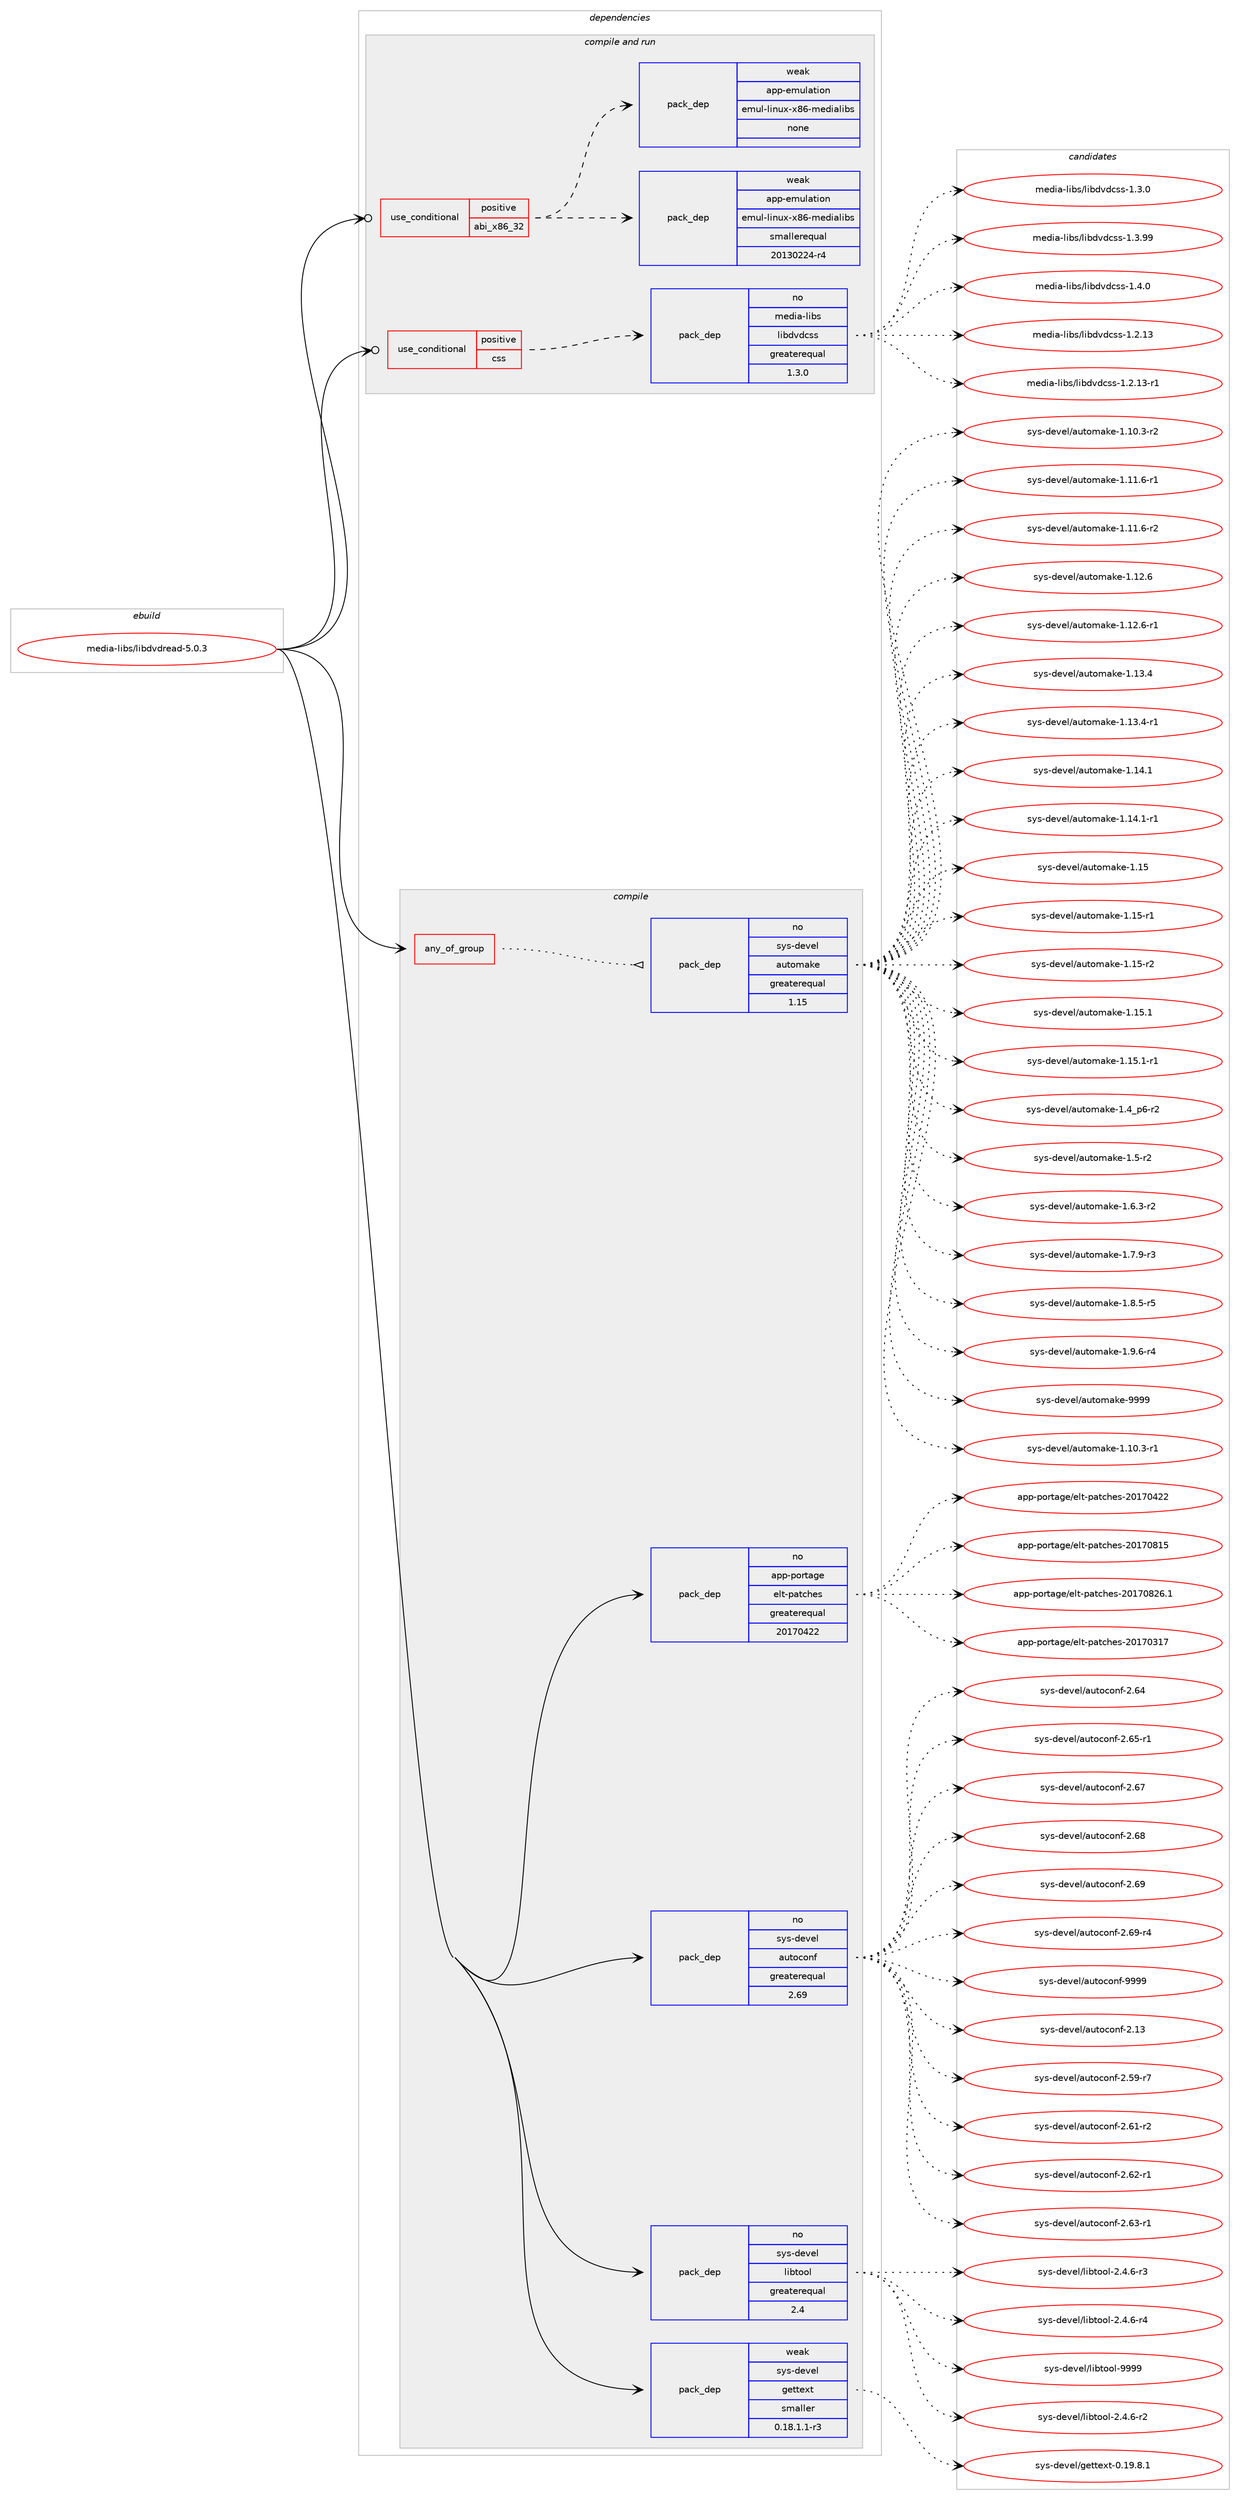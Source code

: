 digraph prolog {

# *************
# Graph options
# *************

newrank=true;
concentrate=true;
compound=true;
graph [rankdir=LR,fontname=Helvetica,fontsize=10,ranksep=1.5];#, ranksep=2.5, nodesep=0.2];
edge  [arrowhead=vee];
node  [fontname=Helvetica,fontsize=10];

# **********
# The ebuild
# **********

subgraph cluster_leftcol {
color=gray;
rank=same;
label=<<i>ebuild</i>>;
id [label="media-libs/libdvdread-5.0.3", color=red, width=4, href="../media-libs/libdvdread-5.0.3.svg"];
}

# ****************
# The dependencies
# ****************

subgraph cluster_midcol {
color=gray;
label=<<i>dependencies</i>>;
subgraph cluster_compile {
fillcolor="#eeeeee";
style=filled;
label=<<i>compile</i>>;
subgraph any5491 {
dependency363307 [label=<<TABLE BORDER="0" CELLBORDER="1" CELLSPACING="0" CELLPADDING="4"><TR><TD CELLPADDING="10">any_of_group</TD></TR></TABLE>>, shape=none, color=red];subgraph pack268063 {
dependency363308 [label=<<TABLE BORDER="0" CELLBORDER="1" CELLSPACING="0" CELLPADDING="4" WIDTH="220"><TR><TD ROWSPAN="6" CELLPADDING="30">pack_dep</TD></TR><TR><TD WIDTH="110">no</TD></TR><TR><TD>sys-devel</TD></TR><TR><TD>automake</TD></TR><TR><TD>greaterequal</TD></TR><TR><TD>1.15</TD></TR></TABLE>>, shape=none, color=blue];
}
dependency363307:e -> dependency363308:w [weight=20,style="dotted",arrowhead="oinv"];
}
id:e -> dependency363307:w [weight=20,style="solid",arrowhead="vee"];
subgraph pack268064 {
dependency363309 [label=<<TABLE BORDER="0" CELLBORDER="1" CELLSPACING="0" CELLPADDING="4" WIDTH="220"><TR><TD ROWSPAN="6" CELLPADDING="30">pack_dep</TD></TR><TR><TD WIDTH="110">no</TD></TR><TR><TD>app-portage</TD></TR><TR><TD>elt-patches</TD></TR><TR><TD>greaterequal</TD></TR><TR><TD>20170422</TD></TR></TABLE>>, shape=none, color=blue];
}
id:e -> dependency363309:w [weight=20,style="solid",arrowhead="vee"];
subgraph pack268065 {
dependency363310 [label=<<TABLE BORDER="0" CELLBORDER="1" CELLSPACING="0" CELLPADDING="4" WIDTH="220"><TR><TD ROWSPAN="6" CELLPADDING="30">pack_dep</TD></TR><TR><TD WIDTH="110">no</TD></TR><TR><TD>sys-devel</TD></TR><TR><TD>autoconf</TD></TR><TR><TD>greaterequal</TD></TR><TR><TD>2.69</TD></TR></TABLE>>, shape=none, color=blue];
}
id:e -> dependency363310:w [weight=20,style="solid",arrowhead="vee"];
subgraph pack268066 {
dependency363311 [label=<<TABLE BORDER="0" CELLBORDER="1" CELLSPACING="0" CELLPADDING="4" WIDTH="220"><TR><TD ROWSPAN="6" CELLPADDING="30">pack_dep</TD></TR><TR><TD WIDTH="110">no</TD></TR><TR><TD>sys-devel</TD></TR><TR><TD>libtool</TD></TR><TR><TD>greaterequal</TD></TR><TR><TD>2.4</TD></TR></TABLE>>, shape=none, color=blue];
}
id:e -> dependency363311:w [weight=20,style="solid",arrowhead="vee"];
subgraph pack268067 {
dependency363312 [label=<<TABLE BORDER="0" CELLBORDER="1" CELLSPACING="0" CELLPADDING="4" WIDTH="220"><TR><TD ROWSPAN="6" CELLPADDING="30">pack_dep</TD></TR><TR><TD WIDTH="110">weak</TD></TR><TR><TD>sys-devel</TD></TR><TR><TD>gettext</TD></TR><TR><TD>smaller</TD></TR><TR><TD>0.18.1.1-r3</TD></TR></TABLE>>, shape=none, color=blue];
}
id:e -> dependency363312:w [weight=20,style="solid",arrowhead="vee"];
}
subgraph cluster_compileandrun {
fillcolor="#eeeeee";
style=filled;
label=<<i>compile and run</i>>;
subgraph cond89615 {
dependency363313 [label=<<TABLE BORDER="0" CELLBORDER="1" CELLSPACING="0" CELLPADDING="4"><TR><TD ROWSPAN="3" CELLPADDING="10">use_conditional</TD></TR><TR><TD>positive</TD></TR><TR><TD>abi_x86_32</TD></TR></TABLE>>, shape=none, color=red];
subgraph pack268068 {
dependency363314 [label=<<TABLE BORDER="0" CELLBORDER="1" CELLSPACING="0" CELLPADDING="4" WIDTH="220"><TR><TD ROWSPAN="6" CELLPADDING="30">pack_dep</TD></TR><TR><TD WIDTH="110">weak</TD></TR><TR><TD>app-emulation</TD></TR><TR><TD>emul-linux-x86-medialibs</TD></TR><TR><TD>smallerequal</TD></TR><TR><TD>20130224-r4</TD></TR></TABLE>>, shape=none, color=blue];
}
dependency363313:e -> dependency363314:w [weight=20,style="dashed",arrowhead="vee"];
subgraph pack268069 {
dependency363315 [label=<<TABLE BORDER="0" CELLBORDER="1" CELLSPACING="0" CELLPADDING="4" WIDTH="220"><TR><TD ROWSPAN="6" CELLPADDING="30">pack_dep</TD></TR><TR><TD WIDTH="110">weak</TD></TR><TR><TD>app-emulation</TD></TR><TR><TD>emul-linux-x86-medialibs</TD></TR><TR><TD>none</TD></TR><TR><TD></TD></TR></TABLE>>, shape=none, color=blue];
}
dependency363313:e -> dependency363315:w [weight=20,style="dashed",arrowhead="vee"];
}
id:e -> dependency363313:w [weight=20,style="solid",arrowhead="odotvee"];
subgraph cond89616 {
dependency363316 [label=<<TABLE BORDER="0" CELLBORDER="1" CELLSPACING="0" CELLPADDING="4"><TR><TD ROWSPAN="3" CELLPADDING="10">use_conditional</TD></TR><TR><TD>positive</TD></TR><TR><TD>css</TD></TR></TABLE>>, shape=none, color=red];
subgraph pack268070 {
dependency363317 [label=<<TABLE BORDER="0" CELLBORDER="1" CELLSPACING="0" CELLPADDING="4" WIDTH="220"><TR><TD ROWSPAN="6" CELLPADDING="30">pack_dep</TD></TR><TR><TD WIDTH="110">no</TD></TR><TR><TD>media-libs</TD></TR><TR><TD>libdvdcss</TD></TR><TR><TD>greaterequal</TD></TR><TR><TD>1.3.0</TD></TR></TABLE>>, shape=none, color=blue];
}
dependency363316:e -> dependency363317:w [weight=20,style="dashed",arrowhead="vee"];
}
id:e -> dependency363316:w [weight=20,style="solid",arrowhead="odotvee"];
}
subgraph cluster_run {
fillcolor="#eeeeee";
style=filled;
label=<<i>run</i>>;
}
}

# **************
# The candidates
# **************

subgraph cluster_choices {
rank=same;
color=gray;
label=<<i>candidates</i>>;

subgraph choice268063 {
color=black;
nodesep=1;
choice11512111545100101118101108479711711611110997107101454946494846514511449 [label="sys-devel/automake-1.10.3-r1", color=red, width=4,href="../sys-devel/automake-1.10.3-r1.svg"];
choice11512111545100101118101108479711711611110997107101454946494846514511450 [label="sys-devel/automake-1.10.3-r2", color=red, width=4,href="../sys-devel/automake-1.10.3-r2.svg"];
choice11512111545100101118101108479711711611110997107101454946494946544511449 [label="sys-devel/automake-1.11.6-r1", color=red, width=4,href="../sys-devel/automake-1.11.6-r1.svg"];
choice11512111545100101118101108479711711611110997107101454946494946544511450 [label="sys-devel/automake-1.11.6-r2", color=red, width=4,href="../sys-devel/automake-1.11.6-r2.svg"];
choice1151211154510010111810110847971171161111099710710145494649504654 [label="sys-devel/automake-1.12.6", color=red, width=4,href="../sys-devel/automake-1.12.6.svg"];
choice11512111545100101118101108479711711611110997107101454946495046544511449 [label="sys-devel/automake-1.12.6-r1", color=red, width=4,href="../sys-devel/automake-1.12.6-r1.svg"];
choice1151211154510010111810110847971171161111099710710145494649514652 [label="sys-devel/automake-1.13.4", color=red, width=4,href="../sys-devel/automake-1.13.4.svg"];
choice11512111545100101118101108479711711611110997107101454946495146524511449 [label="sys-devel/automake-1.13.4-r1", color=red, width=4,href="../sys-devel/automake-1.13.4-r1.svg"];
choice1151211154510010111810110847971171161111099710710145494649524649 [label="sys-devel/automake-1.14.1", color=red, width=4,href="../sys-devel/automake-1.14.1.svg"];
choice11512111545100101118101108479711711611110997107101454946495246494511449 [label="sys-devel/automake-1.14.1-r1", color=red, width=4,href="../sys-devel/automake-1.14.1-r1.svg"];
choice115121115451001011181011084797117116111109971071014549464953 [label="sys-devel/automake-1.15", color=red, width=4,href="../sys-devel/automake-1.15.svg"];
choice1151211154510010111810110847971171161111099710710145494649534511449 [label="sys-devel/automake-1.15-r1", color=red, width=4,href="../sys-devel/automake-1.15-r1.svg"];
choice1151211154510010111810110847971171161111099710710145494649534511450 [label="sys-devel/automake-1.15-r2", color=red, width=4,href="../sys-devel/automake-1.15-r2.svg"];
choice1151211154510010111810110847971171161111099710710145494649534649 [label="sys-devel/automake-1.15.1", color=red, width=4,href="../sys-devel/automake-1.15.1.svg"];
choice11512111545100101118101108479711711611110997107101454946495346494511449 [label="sys-devel/automake-1.15.1-r1", color=red, width=4,href="../sys-devel/automake-1.15.1-r1.svg"];
choice115121115451001011181011084797117116111109971071014549465295112544511450 [label="sys-devel/automake-1.4_p6-r2", color=red, width=4,href="../sys-devel/automake-1.4_p6-r2.svg"];
choice11512111545100101118101108479711711611110997107101454946534511450 [label="sys-devel/automake-1.5-r2", color=red, width=4,href="../sys-devel/automake-1.5-r2.svg"];
choice115121115451001011181011084797117116111109971071014549465446514511450 [label="sys-devel/automake-1.6.3-r2", color=red, width=4,href="../sys-devel/automake-1.6.3-r2.svg"];
choice115121115451001011181011084797117116111109971071014549465546574511451 [label="sys-devel/automake-1.7.9-r3", color=red, width=4,href="../sys-devel/automake-1.7.9-r3.svg"];
choice115121115451001011181011084797117116111109971071014549465646534511453 [label="sys-devel/automake-1.8.5-r5", color=red, width=4,href="../sys-devel/automake-1.8.5-r5.svg"];
choice115121115451001011181011084797117116111109971071014549465746544511452 [label="sys-devel/automake-1.9.6-r4", color=red, width=4,href="../sys-devel/automake-1.9.6-r4.svg"];
choice115121115451001011181011084797117116111109971071014557575757 [label="sys-devel/automake-9999", color=red, width=4,href="../sys-devel/automake-9999.svg"];
dependency363308:e -> choice11512111545100101118101108479711711611110997107101454946494846514511449:w [style=dotted,weight="100"];
dependency363308:e -> choice11512111545100101118101108479711711611110997107101454946494846514511450:w [style=dotted,weight="100"];
dependency363308:e -> choice11512111545100101118101108479711711611110997107101454946494946544511449:w [style=dotted,weight="100"];
dependency363308:e -> choice11512111545100101118101108479711711611110997107101454946494946544511450:w [style=dotted,weight="100"];
dependency363308:e -> choice1151211154510010111810110847971171161111099710710145494649504654:w [style=dotted,weight="100"];
dependency363308:e -> choice11512111545100101118101108479711711611110997107101454946495046544511449:w [style=dotted,weight="100"];
dependency363308:e -> choice1151211154510010111810110847971171161111099710710145494649514652:w [style=dotted,weight="100"];
dependency363308:e -> choice11512111545100101118101108479711711611110997107101454946495146524511449:w [style=dotted,weight="100"];
dependency363308:e -> choice1151211154510010111810110847971171161111099710710145494649524649:w [style=dotted,weight="100"];
dependency363308:e -> choice11512111545100101118101108479711711611110997107101454946495246494511449:w [style=dotted,weight="100"];
dependency363308:e -> choice115121115451001011181011084797117116111109971071014549464953:w [style=dotted,weight="100"];
dependency363308:e -> choice1151211154510010111810110847971171161111099710710145494649534511449:w [style=dotted,weight="100"];
dependency363308:e -> choice1151211154510010111810110847971171161111099710710145494649534511450:w [style=dotted,weight="100"];
dependency363308:e -> choice1151211154510010111810110847971171161111099710710145494649534649:w [style=dotted,weight="100"];
dependency363308:e -> choice11512111545100101118101108479711711611110997107101454946495346494511449:w [style=dotted,weight="100"];
dependency363308:e -> choice115121115451001011181011084797117116111109971071014549465295112544511450:w [style=dotted,weight="100"];
dependency363308:e -> choice11512111545100101118101108479711711611110997107101454946534511450:w [style=dotted,weight="100"];
dependency363308:e -> choice115121115451001011181011084797117116111109971071014549465446514511450:w [style=dotted,weight="100"];
dependency363308:e -> choice115121115451001011181011084797117116111109971071014549465546574511451:w [style=dotted,weight="100"];
dependency363308:e -> choice115121115451001011181011084797117116111109971071014549465646534511453:w [style=dotted,weight="100"];
dependency363308:e -> choice115121115451001011181011084797117116111109971071014549465746544511452:w [style=dotted,weight="100"];
dependency363308:e -> choice115121115451001011181011084797117116111109971071014557575757:w [style=dotted,weight="100"];
}
subgraph choice268064 {
color=black;
nodesep=1;
choice97112112451121111141169710310147101108116451129711699104101115455048495548514955 [label="app-portage/elt-patches-20170317", color=red, width=4,href="../app-portage/elt-patches-20170317.svg"];
choice97112112451121111141169710310147101108116451129711699104101115455048495548525050 [label="app-portage/elt-patches-20170422", color=red, width=4,href="../app-portage/elt-patches-20170422.svg"];
choice97112112451121111141169710310147101108116451129711699104101115455048495548564953 [label="app-portage/elt-patches-20170815", color=red, width=4,href="../app-portage/elt-patches-20170815.svg"];
choice971121124511211111411697103101471011081164511297116991041011154550484955485650544649 [label="app-portage/elt-patches-20170826.1", color=red, width=4,href="../app-portage/elt-patches-20170826.1.svg"];
dependency363309:e -> choice97112112451121111141169710310147101108116451129711699104101115455048495548514955:w [style=dotted,weight="100"];
dependency363309:e -> choice97112112451121111141169710310147101108116451129711699104101115455048495548525050:w [style=dotted,weight="100"];
dependency363309:e -> choice97112112451121111141169710310147101108116451129711699104101115455048495548564953:w [style=dotted,weight="100"];
dependency363309:e -> choice971121124511211111411697103101471011081164511297116991041011154550484955485650544649:w [style=dotted,weight="100"];
}
subgraph choice268065 {
color=black;
nodesep=1;
choice115121115451001011181011084797117116111991111101024550464951 [label="sys-devel/autoconf-2.13", color=red, width=4,href="../sys-devel/autoconf-2.13.svg"];
choice1151211154510010111810110847971171161119911111010245504653574511455 [label="sys-devel/autoconf-2.59-r7", color=red, width=4,href="../sys-devel/autoconf-2.59-r7.svg"];
choice1151211154510010111810110847971171161119911111010245504654494511450 [label="sys-devel/autoconf-2.61-r2", color=red, width=4,href="../sys-devel/autoconf-2.61-r2.svg"];
choice1151211154510010111810110847971171161119911111010245504654504511449 [label="sys-devel/autoconf-2.62-r1", color=red, width=4,href="../sys-devel/autoconf-2.62-r1.svg"];
choice1151211154510010111810110847971171161119911111010245504654514511449 [label="sys-devel/autoconf-2.63-r1", color=red, width=4,href="../sys-devel/autoconf-2.63-r1.svg"];
choice115121115451001011181011084797117116111991111101024550465452 [label="sys-devel/autoconf-2.64", color=red, width=4,href="../sys-devel/autoconf-2.64.svg"];
choice1151211154510010111810110847971171161119911111010245504654534511449 [label="sys-devel/autoconf-2.65-r1", color=red, width=4,href="../sys-devel/autoconf-2.65-r1.svg"];
choice115121115451001011181011084797117116111991111101024550465455 [label="sys-devel/autoconf-2.67", color=red, width=4,href="../sys-devel/autoconf-2.67.svg"];
choice115121115451001011181011084797117116111991111101024550465456 [label="sys-devel/autoconf-2.68", color=red, width=4,href="../sys-devel/autoconf-2.68.svg"];
choice115121115451001011181011084797117116111991111101024550465457 [label="sys-devel/autoconf-2.69", color=red, width=4,href="../sys-devel/autoconf-2.69.svg"];
choice1151211154510010111810110847971171161119911111010245504654574511452 [label="sys-devel/autoconf-2.69-r4", color=red, width=4,href="../sys-devel/autoconf-2.69-r4.svg"];
choice115121115451001011181011084797117116111991111101024557575757 [label="sys-devel/autoconf-9999", color=red, width=4,href="../sys-devel/autoconf-9999.svg"];
dependency363310:e -> choice115121115451001011181011084797117116111991111101024550464951:w [style=dotted,weight="100"];
dependency363310:e -> choice1151211154510010111810110847971171161119911111010245504653574511455:w [style=dotted,weight="100"];
dependency363310:e -> choice1151211154510010111810110847971171161119911111010245504654494511450:w [style=dotted,weight="100"];
dependency363310:e -> choice1151211154510010111810110847971171161119911111010245504654504511449:w [style=dotted,weight="100"];
dependency363310:e -> choice1151211154510010111810110847971171161119911111010245504654514511449:w [style=dotted,weight="100"];
dependency363310:e -> choice115121115451001011181011084797117116111991111101024550465452:w [style=dotted,weight="100"];
dependency363310:e -> choice1151211154510010111810110847971171161119911111010245504654534511449:w [style=dotted,weight="100"];
dependency363310:e -> choice115121115451001011181011084797117116111991111101024550465455:w [style=dotted,weight="100"];
dependency363310:e -> choice115121115451001011181011084797117116111991111101024550465456:w [style=dotted,weight="100"];
dependency363310:e -> choice115121115451001011181011084797117116111991111101024550465457:w [style=dotted,weight="100"];
dependency363310:e -> choice1151211154510010111810110847971171161119911111010245504654574511452:w [style=dotted,weight="100"];
dependency363310:e -> choice115121115451001011181011084797117116111991111101024557575757:w [style=dotted,weight="100"];
}
subgraph choice268066 {
color=black;
nodesep=1;
choice1151211154510010111810110847108105981161111111084550465246544511450 [label="sys-devel/libtool-2.4.6-r2", color=red, width=4,href="../sys-devel/libtool-2.4.6-r2.svg"];
choice1151211154510010111810110847108105981161111111084550465246544511451 [label="sys-devel/libtool-2.4.6-r3", color=red, width=4,href="../sys-devel/libtool-2.4.6-r3.svg"];
choice1151211154510010111810110847108105981161111111084550465246544511452 [label="sys-devel/libtool-2.4.6-r4", color=red, width=4,href="../sys-devel/libtool-2.4.6-r4.svg"];
choice1151211154510010111810110847108105981161111111084557575757 [label="sys-devel/libtool-9999", color=red, width=4,href="../sys-devel/libtool-9999.svg"];
dependency363311:e -> choice1151211154510010111810110847108105981161111111084550465246544511450:w [style=dotted,weight="100"];
dependency363311:e -> choice1151211154510010111810110847108105981161111111084550465246544511451:w [style=dotted,weight="100"];
dependency363311:e -> choice1151211154510010111810110847108105981161111111084550465246544511452:w [style=dotted,weight="100"];
dependency363311:e -> choice1151211154510010111810110847108105981161111111084557575757:w [style=dotted,weight="100"];
}
subgraph choice268067 {
color=black;
nodesep=1;
choice1151211154510010111810110847103101116116101120116454846495746564649 [label="sys-devel/gettext-0.19.8.1", color=red, width=4,href="../sys-devel/gettext-0.19.8.1.svg"];
dependency363312:e -> choice1151211154510010111810110847103101116116101120116454846495746564649:w [style=dotted,weight="100"];
}
subgraph choice268068 {
color=black;
nodesep=1;
}
subgraph choice268069 {
color=black;
nodesep=1;
}
subgraph choice268070 {
color=black;
nodesep=1;
choice10910110010597451081059811547108105981001181009911511545494650464951 [label="media-libs/libdvdcss-1.2.13", color=red, width=4,href="../media-libs/libdvdcss-1.2.13.svg"];
choice109101100105974510810598115471081059810011810099115115454946504649514511449 [label="media-libs/libdvdcss-1.2.13-r1", color=red, width=4,href="../media-libs/libdvdcss-1.2.13-r1.svg"];
choice109101100105974510810598115471081059810011810099115115454946514648 [label="media-libs/libdvdcss-1.3.0", color=red, width=4,href="../media-libs/libdvdcss-1.3.0.svg"];
choice10910110010597451081059811547108105981001181009911511545494651465757 [label="media-libs/libdvdcss-1.3.99", color=red, width=4,href="../media-libs/libdvdcss-1.3.99.svg"];
choice109101100105974510810598115471081059810011810099115115454946524648 [label="media-libs/libdvdcss-1.4.0", color=red, width=4,href="../media-libs/libdvdcss-1.4.0.svg"];
dependency363317:e -> choice10910110010597451081059811547108105981001181009911511545494650464951:w [style=dotted,weight="100"];
dependency363317:e -> choice109101100105974510810598115471081059810011810099115115454946504649514511449:w [style=dotted,weight="100"];
dependency363317:e -> choice109101100105974510810598115471081059810011810099115115454946514648:w [style=dotted,weight="100"];
dependency363317:e -> choice10910110010597451081059811547108105981001181009911511545494651465757:w [style=dotted,weight="100"];
dependency363317:e -> choice109101100105974510810598115471081059810011810099115115454946524648:w [style=dotted,weight="100"];
}
}

}
